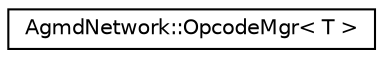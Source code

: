 digraph "Graphical Class Hierarchy"
{
  edge [fontname="Helvetica",fontsize="10",labelfontname="Helvetica",labelfontsize="10"];
  node [fontname="Helvetica",fontsize="10",shape=record];
  rankdir="LR";
  Node1 [label="AgmdNetwork::OpcodeMgr\< T \>",height=0.2,width=0.4,color="black", fillcolor="white", style="filled",URL="$class_agmd_network_1_1_opcode_mgr.html"];
}
